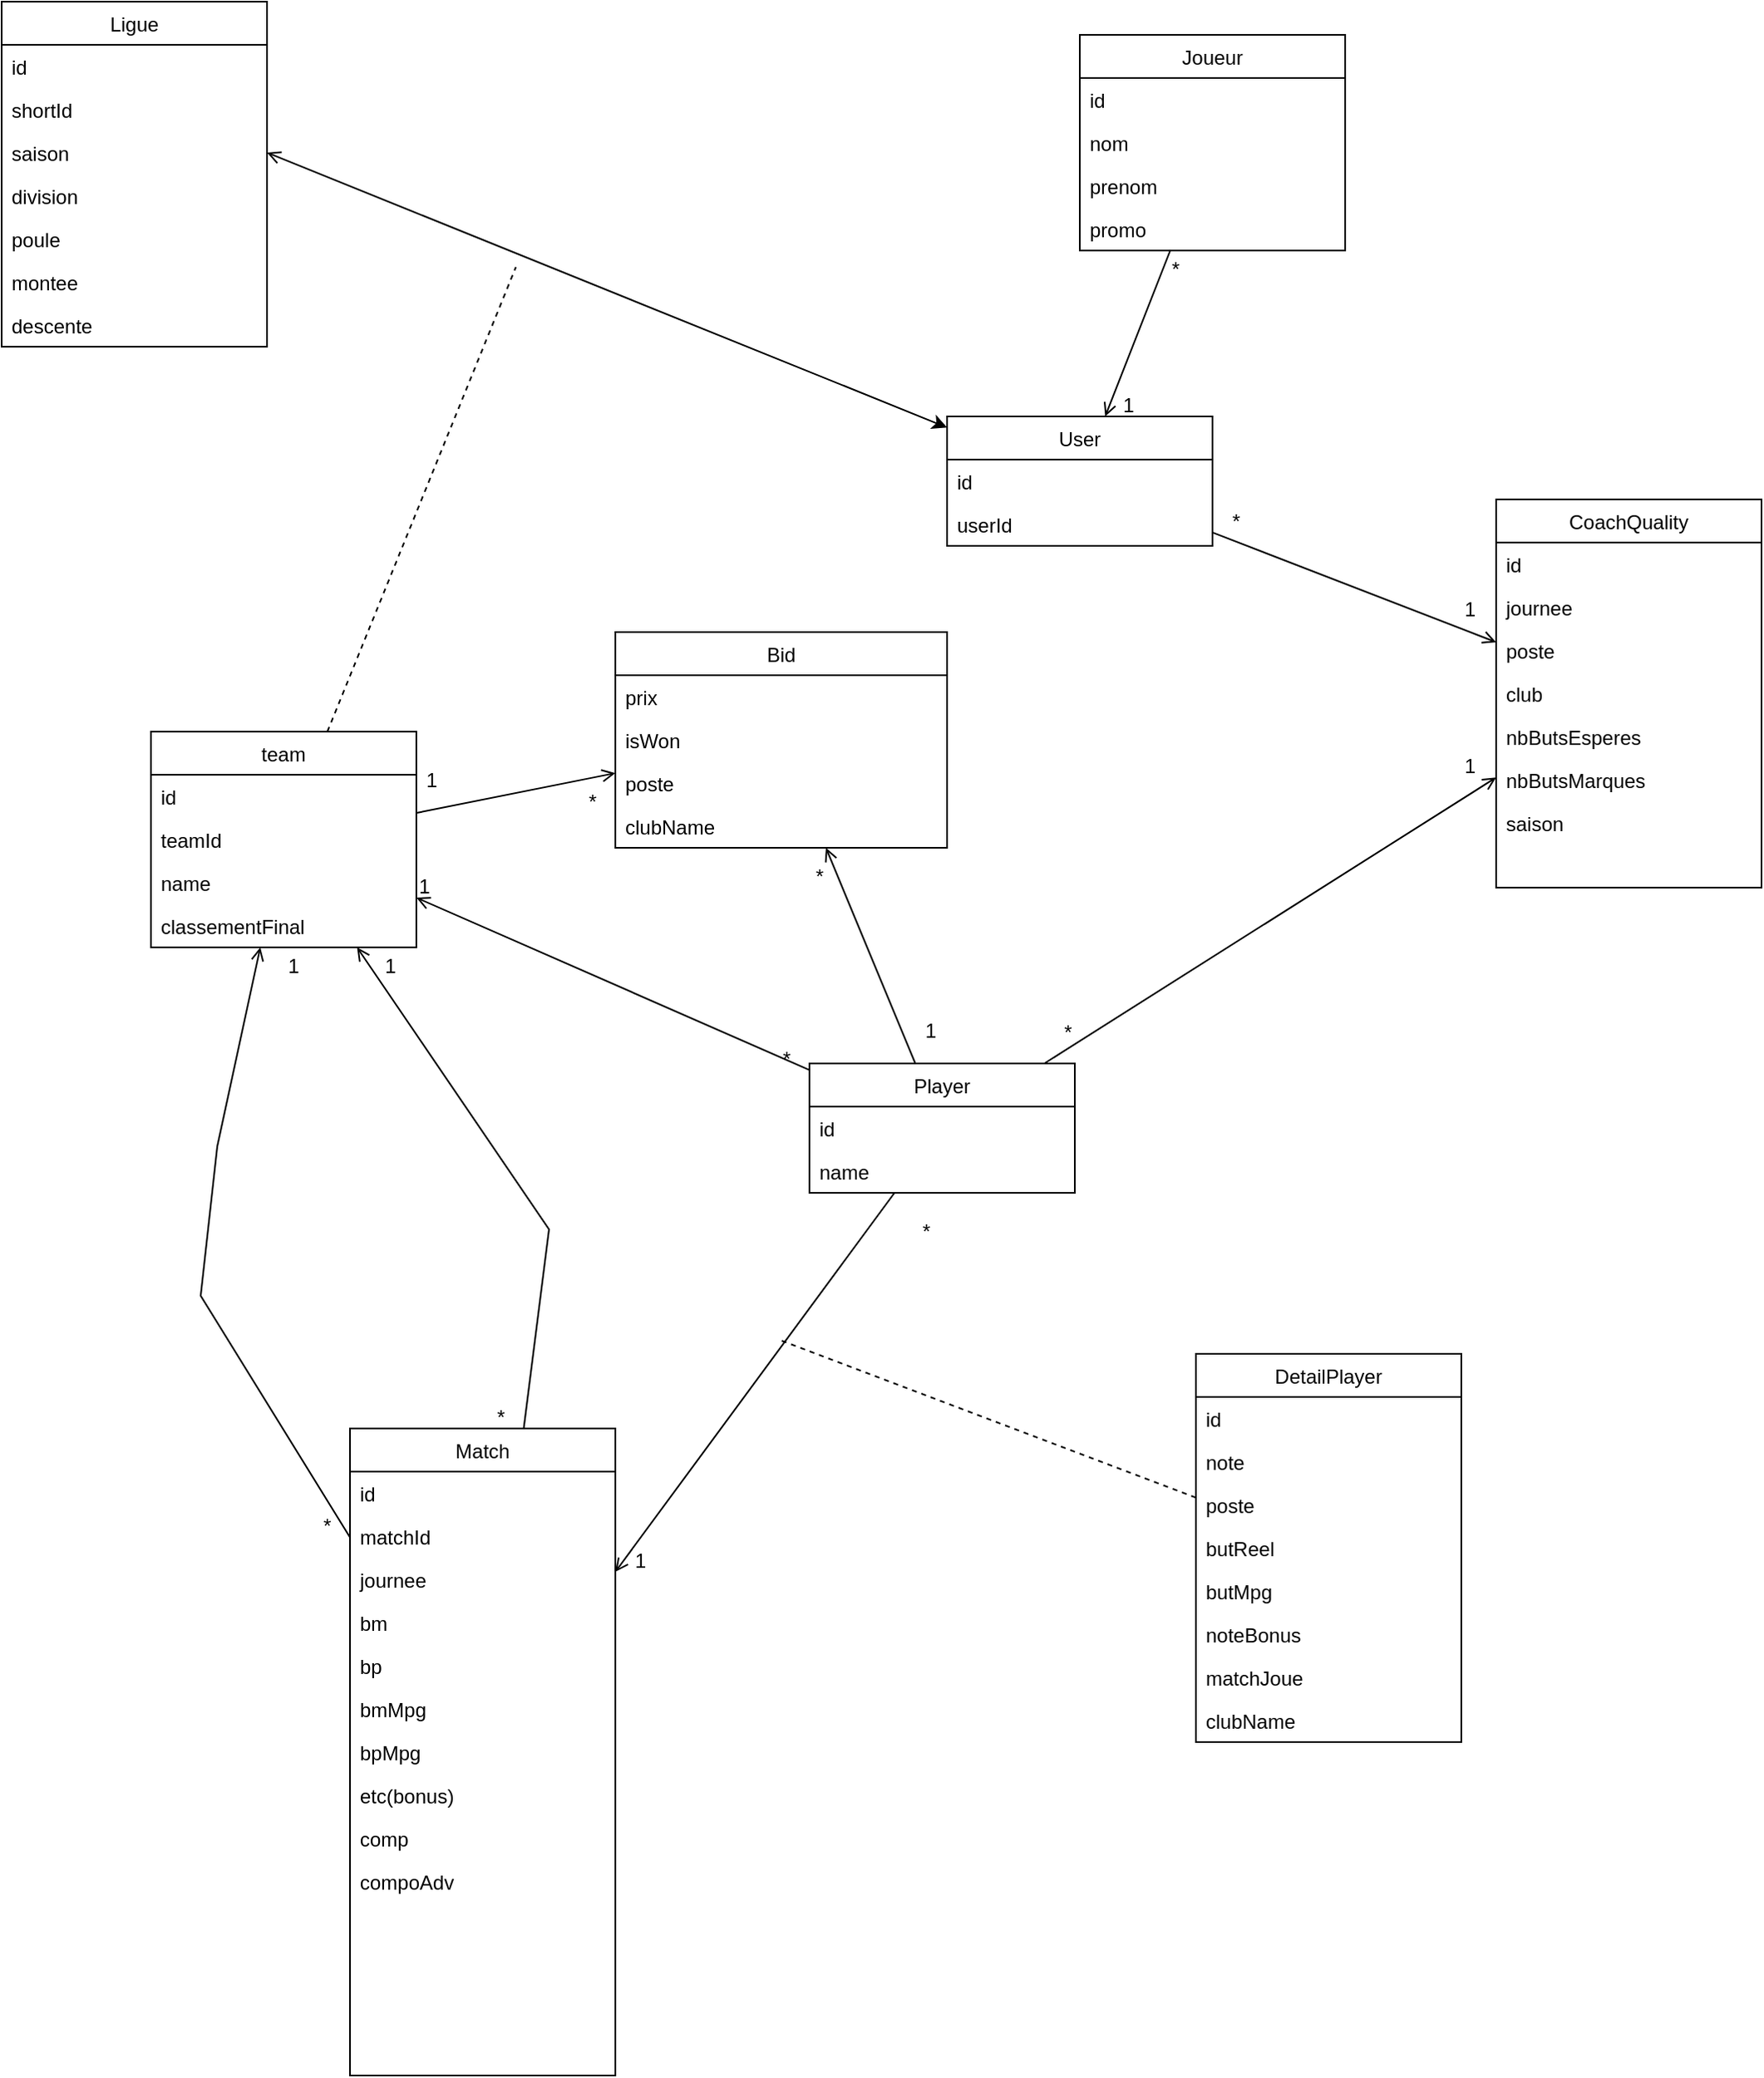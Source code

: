<mxfile version="15.5.7" type="device"><diagram id="C5RBs43oDa-KdzZeNtuy" name="Page-1"><mxGraphModel dx="785" dy="932" grid="1" gridSize="10" guides="1" tooltips="1" connect="1" arrows="1" fold="1" page="1" pageScale="1" pageWidth="827" pageHeight="1169" math="0" shadow="0"><root><mxCell id="WIyWlLk6GJQsqaUBKTNV-0"/><mxCell id="WIyWlLk6GJQsqaUBKTNV-1" parent="WIyWlLk6GJQsqaUBKTNV-0"/><mxCell id="s0Jg1mAu4oEUgp-LSx2F-1" value="Ligue" style="swimlane;fontStyle=0;align=center;verticalAlign=top;childLayout=stackLayout;horizontal=1;startSize=26;horizontalStack=0;resizeParent=1;resizeLast=0;collapsible=1;marginBottom=0;rounded=0;shadow=0;strokeWidth=1;" vertex="1" parent="WIyWlLk6GJQsqaUBKTNV-1"><mxGeometry x="340" y="120" width="160" height="208" as="geometry"><mxRectangle x="230" y="140" width="160" height="26" as="alternateBounds"/></mxGeometry></mxCell><mxCell id="s0Jg1mAu4oEUgp-LSx2F-2" value="id" style="text;align=left;verticalAlign=top;spacingLeft=4;spacingRight=4;overflow=hidden;rotatable=0;points=[[0,0.5],[1,0.5]];portConstraint=eastwest;" vertex="1" parent="s0Jg1mAu4oEUgp-LSx2F-1"><mxGeometry y="26" width="160" height="26" as="geometry"/></mxCell><mxCell id="s0Jg1mAu4oEUgp-LSx2F-3" value="shortId" style="text;align=left;verticalAlign=top;spacingLeft=4;spacingRight=4;overflow=hidden;rotatable=0;points=[[0,0.5],[1,0.5]];portConstraint=eastwest;rounded=0;shadow=0;html=0;" vertex="1" parent="s0Jg1mAu4oEUgp-LSx2F-1"><mxGeometry y="52" width="160" height="26" as="geometry"/></mxCell><mxCell id="s0Jg1mAu4oEUgp-LSx2F-4" value="saison" style="text;align=left;verticalAlign=top;spacingLeft=4;spacingRight=4;overflow=hidden;rotatable=0;points=[[0,0.5],[1,0.5]];portConstraint=eastwest;rounded=0;shadow=0;html=0;" vertex="1" parent="s0Jg1mAu4oEUgp-LSx2F-1"><mxGeometry y="78" width="160" height="26" as="geometry"/></mxCell><mxCell id="s0Jg1mAu4oEUgp-LSx2F-5" value="division" style="text;align=left;verticalAlign=top;spacingLeft=4;spacingRight=4;overflow=hidden;rotatable=0;points=[[0,0.5],[1,0.5]];portConstraint=eastwest;rounded=0;shadow=0;html=0;" vertex="1" parent="s0Jg1mAu4oEUgp-LSx2F-1"><mxGeometry y="104" width="160" height="26" as="geometry"/></mxCell><mxCell id="s0Jg1mAu4oEUgp-LSx2F-6" value="poule" style="text;align=left;verticalAlign=top;spacingLeft=4;spacingRight=4;overflow=hidden;rotatable=0;points=[[0,0.5],[1,0.5]];portConstraint=eastwest;rounded=0;shadow=0;html=0;" vertex="1" parent="s0Jg1mAu4oEUgp-LSx2F-1"><mxGeometry y="130" width="160" height="26" as="geometry"/></mxCell><mxCell id="s0Jg1mAu4oEUgp-LSx2F-7" value="montee" style="text;align=left;verticalAlign=top;spacingLeft=4;spacingRight=4;overflow=hidden;rotatable=0;points=[[0,0.5],[1,0.5]];portConstraint=eastwest;rounded=0;shadow=0;html=0;" vertex="1" parent="s0Jg1mAu4oEUgp-LSx2F-1"><mxGeometry y="156" width="160" height="26" as="geometry"/></mxCell><mxCell id="s0Jg1mAu4oEUgp-LSx2F-44" value="descente" style="text;align=left;verticalAlign=top;spacingLeft=4;spacingRight=4;overflow=hidden;rotatable=0;points=[[0,0.5],[1,0.5]];portConstraint=eastwest;rounded=0;shadow=0;html=0;" vertex="1" parent="s0Jg1mAu4oEUgp-LSx2F-1"><mxGeometry y="182" width="160" height="26" as="geometry"/></mxCell><mxCell id="s0Jg1mAu4oEUgp-LSx2F-14" style="edgeStyle=none;rounded=0;orthogonalLoop=1;jettySize=auto;html=1;exitX=1;exitY=0.5;exitDx=0;exitDy=0;startArrow=open;startFill=0;" edge="1" parent="WIyWlLk6GJQsqaUBKTNV-1" source="s0Jg1mAu4oEUgp-LSx2F-4" target="s0Jg1mAu4oEUgp-LSx2F-26"><mxGeometry relative="1" as="geometry"><mxPoint x="860" y="458" as="targetPoint"/></mxGeometry></mxCell><mxCell id="s0Jg1mAu4oEUgp-LSx2F-15" value="" style="endArrow=none;dashed=1;html=1;rounded=0;" edge="1" parent="WIyWlLk6GJQsqaUBKTNV-1" source="s0Jg1mAu4oEUgp-LSx2F-19"><mxGeometry width="50" height="50" relative="1" as="geometry"><mxPoint x="650.415" y="560.0" as="sourcePoint"/><mxPoint x="650" y="280" as="targetPoint"/></mxGeometry></mxCell><object label="" id="s0Jg1mAu4oEUgp-LSx2F-16"><mxCell style="endArrow=open;shadow=0;strokeWidth=1;rounded=0;endFill=1;elbow=vertical;" edge="1" parent="WIyWlLk6GJQsqaUBKTNV-1" source="s0Jg1mAu4oEUgp-LSx2F-56" target="s0Jg1mAu4oEUgp-LSx2F-19"><mxGeometry relative="1" as="geometry"><mxPoint x="980" y="620" as="sourcePoint"/><mxPoint x="670" y="666.667" as="targetPoint"/><Array as="points"/></mxGeometry></mxCell></object><mxCell id="s0Jg1mAu4oEUgp-LSx2F-17" value="*" style="resizable=0;align=left;verticalAlign=bottom;labelBackgroundColor=none;fontSize=12;" connectable="0" vertex="1" parent="s0Jg1mAu4oEUgp-LSx2F-16"><mxGeometry x="-1" relative="1" as="geometry"><mxPoint x="-18" y="2" as="offset"/></mxGeometry></mxCell><mxCell id="s0Jg1mAu4oEUgp-LSx2F-18" value="1" style="resizable=0;align=right;verticalAlign=bottom;labelBackgroundColor=none;fontSize=12;" connectable="0" vertex="1" parent="s0Jg1mAu4oEUgp-LSx2F-16"><mxGeometry x="1" relative="1" as="geometry"><mxPoint x="10" y="2" as="offset"/></mxGeometry></mxCell><mxCell id="s0Jg1mAu4oEUgp-LSx2F-19" value="team" style="swimlane;fontStyle=0;align=center;verticalAlign=top;childLayout=stackLayout;horizontal=1;startSize=26;horizontalStack=0;resizeParent=1;resizeLast=0;collapsible=1;marginBottom=0;rounded=0;shadow=0;strokeWidth=1;" vertex="1" parent="WIyWlLk6GJQsqaUBKTNV-1"><mxGeometry x="430" y="560" width="160" height="130" as="geometry"><mxRectangle x="130" y="380" width="160" height="26" as="alternateBounds"/></mxGeometry></mxCell><mxCell id="s0Jg1mAu4oEUgp-LSx2F-20" value="id" style="text;align=left;verticalAlign=top;spacingLeft=4;spacingRight=4;overflow=hidden;rotatable=0;points=[[0,0.5],[1,0.5]];portConstraint=eastwest;" vertex="1" parent="s0Jg1mAu4oEUgp-LSx2F-19"><mxGeometry y="26" width="160" height="26" as="geometry"/></mxCell><mxCell id="s0Jg1mAu4oEUgp-LSx2F-21" value="teamId" style="text;align=left;verticalAlign=top;spacingLeft=4;spacingRight=4;overflow=hidden;rotatable=0;points=[[0,0.5],[1,0.5]];portConstraint=eastwest;" vertex="1" parent="s0Jg1mAu4oEUgp-LSx2F-19"><mxGeometry y="52" width="160" height="26" as="geometry"/></mxCell><mxCell id="s0Jg1mAu4oEUgp-LSx2F-22" value="name" style="text;align=left;verticalAlign=top;spacingLeft=4;spacingRight=4;overflow=hidden;rotatable=0;points=[[0,0.5],[1,0.5]];portConstraint=eastwest;" vertex="1" parent="s0Jg1mAu4oEUgp-LSx2F-19"><mxGeometry y="78" width="160" height="26" as="geometry"/></mxCell><mxCell id="s0Jg1mAu4oEUgp-LSx2F-46" value="classementFinal" style="text;align=left;verticalAlign=top;spacingLeft=4;spacingRight=4;overflow=hidden;rotatable=0;points=[[0,0.5],[1,0.5]];portConstraint=eastwest;" vertex="1" parent="s0Jg1mAu4oEUgp-LSx2F-19"><mxGeometry y="104" width="160" height="26" as="geometry"/></mxCell><mxCell id="s0Jg1mAu4oEUgp-LSx2F-26" value="User" style="swimlane;fontStyle=0;align=center;verticalAlign=top;childLayout=stackLayout;horizontal=1;startSize=26;horizontalStack=0;resizeParent=1;resizeLast=0;collapsible=1;marginBottom=0;rounded=0;shadow=0;strokeWidth=1;" vertex="1" parent="WIyWlLk6GJQsqaUBKTNV-1"><mxGeometry x="910" y="370" width="160" height="78" as="geometry"><mxRectangle x="130" y="380" width="160" height="26" as="alternateBounds"/></mxGeometry></mxCell><mxCell id="s0Jg1mAu4oEUgp-LSx2F-27" value="id" style="text;align=left;verticalAlign=top;spacingLeft=4;spacingRight=4;overflow=hidden;rotatable=0;points=[[0,0.5],[1,0.5]];portConstraint=eastwest;" vertex="1" parent="s0Jg1mAu4oEUgp-LSx2F-26"><mxGeometry y="26" width="160" height="26" as="geometry"/></mxCell><mxCell id="s0Jg1mAu4oEUgp-LSx2F-28" value="userId" style="text;align=left;verticalAlign=top;spacingLeft=4;spacingRight=4;overflow=hidden;rotatable=0;points=[[0,0.5],[1,0.5]];portConstraint=eastwest;" vertex="1" parent="s0Jg1mAu4oEUgp-LSx2F-26"><mxGeometry y="52" width="160" height="26" as="geometry"/></mxCell><mxCell id="s0Jg1mAu4oEUgp-LSx2F-33" value="Joueur" style="swimlane;fontStyle=0;align=center;verticalAlign=top;childLayout=stackLayout;horizontal=1;startSize=26;horizontalStack=0;resizeParent=1;resizeLast=0;collapsible=1;marginBottom=0;rounded=0;shadow=0;strokeWidth=1;" vertex="1" parent="WIyWlLk6GJQsqaUBKTNV-1"><mxGeometry x="990" y="140" width="160" height="130" as="geometry"><mxRectangle x="130" y="380" width="160" height="26" as="alternateBounds"/></mxGeometry></mxCell><mxCell id="s0Jg1mAu4oEUgp-LSx2F-34" value="id" style="text;align=left;verticalAlign=top;spacingLeft=4;spacingRight=4;overflow=hidden;rotatable=0;points=[[0,0.5],[1,0.5]];portConstraint=eastwest;" vertex="1" parent="s0Jg1mAu4oEUgp-LSx2F-33"><mxGeometry y="26" width="160" height="26" as="geometry"/></mxCell><mxCell id="s0Jg1mAu4oEUgp-LSx2F-36" value="nom" style="text;align=left;verticalAlign=top;spacingLeft=4;spacingRight=4;overflow=hidden;rotatable=0;points=[[0,0.5],[1,0.5]];portConstraint=eastwest;" vertex="1" parent="s0Jg1mAu4oEUgp-LSx2F-33"><mxGeometry y="52" width="160" height="26" as="geometry"/></mxCell><mxCell id="s0Jg1mAu4oEUgp-LSx2F-37" value="prenom" style="text;align=left;verticalAlign=top;spacingLeft=4;spacingRight=4;overflow=hidden;rotatable=0;points=[[0,0.5],[1,0.5]];portConstraint=eastwest;" vertex="1" parent="s0Jg1mAu4oEUgp-LSx2F-33"><mxGeometry y="78" width="160" height="26" as="geometry"/></mxCell><mxCell id="s0Jg1mAu4oEUgp-LSx2F-38" value="promo" style="text;align=left;verticalAlign=top;spacingLeft=4;spacingRight=4;overflow=hidden;rotatable=0;points=[[0,0.5],[1,0.5]];portConstraint=eastwest;" vertex="1" parent="s0Jg1mAu4oEUgp-LSx2F-33"><mxGeometry y="104" width="160" height="26" as="geometry"/></mxCell><object label="" id="s0Jg1mAu4oEUgp-LSx2F-41"><mxCell style="endArrow=open;shadow=0;strokeWidth=1;rounded=0;endFill=1;elbow=vertical;" edge="1" parent="WIyWlLk6GJQsqaUBKTNV-1" source="s0Jg1mAu4oEUgp-LSx2F-33" target="s0Jg1mAu4oEUgp-LSx2F-26"><mxGeometry relative="1" as="geometry"><mxPoint x="1210" y="542.663" as="sourcePoint"/><mxPoint x="890" y="479.997" as="targetPoint"/><Array as="points"/></mxGeometry></mxCell></object><mxCell id="s0Jg1mAu4oEUgp-LSx2F-42" value="*" style="resizable=0;align=left;verticalAlign=bottom;labelBackgroundColor=none;fontSize=12;" connectable="0" vertex="1" parent="s0Jg1mAu4oEUgp-LSx2F-41"><mxGeometry x="-1" relative="1" as="geometry"><mxPoint x="-1" y="20" as="offset"/></mxGeometry></mxCell><mxCell id="s0Jg1mAu4oEUgp-LSx2F-43" value="1" style="resizable=0;align=right;verticalAlign=bottom;labelBackgroundColor=none;fontSize=12;" connectable="0" vertex="1" parent="s0Jg1mAu4oEUgp-LSx2F-41"><mxGeometry x="1" relative="1" as="geometry"><mxPoint x="19" y="2" as="offset"/></mxGeometry></mxCell><mxCell id="s0Jg1mAu4oEUgp-LSx2F-47" value="CoachQuality" style="swimlane;fontStyle=0;align=center;verticalAlign=top;childLayout=stackLayout;horizontal=1;startSize=26;horizontalStack=0;resizeParent=1;resizeLast=0;collapsible=1;marginBottom=0;rounded=0;shadow=0;strokeWidth=1;" vertex="1" parent="WIyWlLk6GJQsqaUBKTNV-1"><mxGeometry x="1241" y="420" width="160" height="234" as="geometry"><mxRectangle x="130" y="380" width="160" height="26" as="alternateBounds"/></mxGeometry></mxCell><mxCell id="s0Jg1mAu4oEUgp-LSx2F-64" value="id" style="text;align=left;verticalAlign=top;spacingLeft=4;spacingRight=4;overflow=hidden;rotatable=0;points=[[0,0.5],[1,0.5]];portConstraint=eastwest;" vertex="1" parent="s0Jg1mAu4oEUgp-LSx2F-47"><mxGeometry y="26" width="160" height="26" as="geometry"/></mxCell><mxCell id="s0Jg1mAu4oEUgp-LSx2F-48" value="journee" style="text;align=left;verticalAlign=top;spacingLeft=4;spacingRight=4;overflow=hidden;rotatable=0;points=[[0,0.5],[1,0.5]];portConstraint=eastwest;" vertex="1" parent="s0Jg1mAu4oEUgp-LSx2F-47"><mxGeometry y="52" width="160" height="26" as="geometry"/></mxCell><mxCell id="s0Jg1mAu4oEUgp-LSx2F-55" value="poste" style="text;align=left;verticalAlign=top;spacingLeft=4;spacingRight=4;overflow=hidden;rotatable=0;points=[[0,0.5],[1,0.5]];portConstraint=eastwest;" vertex="1" parent="s0Jg1mAu4oEUgp-LSx2F-47"><mxGeometry y="78" width="160" height="26" as="geometry"/></mxCell><mxCell id="s0Jg1mAu4oEUgp-LSx2F-54" value="club" style="text;align=left;verticalAlign=top;spacingLeft=4;spacingRight=4;overflow=hidden;rotatable=0;points=[[0,0.5],[1,0.5]];portConstraint=eastwest;" vertex="1" parent="s0Jg1mAu4oEUgp-LSx2F-47"><mxGeometry y="104" width="160" height="26" as="geometry"/></mxCell><mxCell id="s0Jg1mAu4oEUgp-LSx2F-53" value="nbButsEsperes" style="text;align=left;verticalAlign=top;spacingLeft=4;spacingRight=4;overflow=hidden;rotatable=0;points=[[0,0.5],[1,0.5]];portConstraint=eastwest;" vertex="1" parent="s0Jg1mAu4oEUgp-LSx2F-47"><mxGeometry y="130" width="160" height="26" as="geometry"/></mxCell><mxCell id="s0Jg1mAu4oEUgp-LSx2F-52" value="nbButsMarques" style="text;align=left;verticalAlign=top;spacingLeft=4;spacingRight=4;overflow=hidden;rotatable=0;points=[[0,0.5],[1,0.5]];portConstraint=eastwest;" vertex="1" parent="s0Jg1mAu4oEUgp-LSx2F-47"><mxGeometry y="156" width="160" height="26" as="geometry"/></mxCell><mxCell id="s0Jg1mAu4oEUgp-LSx2F-51" value="saison" style="text;align=left;verticalAlign=top;spacingLeft=4;spacingRight=4;overflow=hidden;rotatable=0;points=[[0,0.5],[1,0.5]];portConstraint=eastwest;" vertex="1" parent="s0Jg1mAu4oEUgp-LSx2F-47"><mxGeometry y="182" width="160" height="26" as="geometry"/></mxCell><mxCell id="s0Jg1mAu4oEUgp-LSx2F-56" value="Player" style="swimlane;fontStyle=0;align=center;verticalAlign=top;childLayout=stackLayout;horizontal=1;startSize=26;horizontalStack=0;resizeParent=1;resizeLast=0;collapsible=1;marginBottom=0;rounded=0;shadow=0;strokeWidth=1;" vertex="1" parent="WIyWlLk6GJQsqaUBKTNV-1"><mxGeometry x="827" y="760" width="160" height="78" as="geometry"><mxRectangle x="130" y="380" width="160" height="26" as="alternateBounds"/></mxGeometry></mxCell><mxCell id="s0Jg1mAu4oEUgp-LSx2F-57" value="id" style="text;align=left;verticalAlign=top;spacingLeft=4;spacingRight=4;overflow=hidden;rotatable=0;points=[[0,0.5],[1,0.5]];portConstraint=eastwest;" vertex="1" parent="s0Jg1mAu4oEUgp-LSx2F-56"><mxGeometry y="26" width="160" height="26" as="geometry"/></mxCell><mxCell id="s0Jg1mAu4oEUgp-LSx2F-58" value="name" style="text;align=left;verticalAlign=top;spacingLeft=4;spacingRight=4;overflow=hidden;rotatable=0;points=[[0,0.5],[1,0.5]];portConstraint=eastwest;" vertex="1" parent="s0Jg1mAu4oEUgp-LSx2F-56"><mxGeometry y="52" width="160" height="26" as="geometry"/></mxCell><object label="" id="s0Jg1mAu4oEUgp-LSx2F-65"><mxCell style="endArrow=open;shadow=0;strokeWidth=1;rounded=0;endFill=1;elbow=vertical;" edge="1" parent="WIyWlLk6GJQsqaUBKTNV-1" source="s0Jg1mAu4oEUgp-LSx2F-56" target="s0Jg1mAu4oEUgp-LSx2F-47"><mxGeometry relative="1" as="geometry"><mxPoint x="1360" y="737.459" as="sourcePoint"/><mxPoint x="1170" y="700.001" as="targetPoint"/><Array as="points"/></mxGeometry></mxCell></object><mxCell id="s0Jg1mAu4oEUgp-LSx2F-66" value="*" style="resizable=0;align=left;verticalAlign=bottom;labelBackgroundColor=none;fontSize=12;" connectable="0" vertex="1" parent="s0Jg1mAu4oEUgp-LSx2F-65"><mxGeometry x="-1" relative="1" as="geometry"><mxPoint x="10" y="-10" as="offset"/></mxGeometry></mxCell><mxCell id="s0Jg1mAu4oEUgp-LSx2F-67" value="1" style="resizable=0;align=right;verticalAlign=bottom;labelBackgroundColor=none;fontSize=12;" connectable="0" vertex="1" parent="s0Jg1mAu4oEUgp-LSx2F-65"><mxGeometry x="1" relative="1" as="geometry"><mxPoint x="-11" y="2" as="offset"/></mxGeometry></mxCell><object label="" id="s0Jg1mAu4oEUgp-LSx2F-68"><mxCell style="endArrow=open;shadow=0;strokeWidth=1;rounded=0;endFill=1;elbow=vertical;" edge="1" parent="WIyWlLk6GJQsqaUBKTNV-1" source="s0Jg1mAu4oEUgp-LSx2F-26" target="s0Jg1mAu4oEUgp-LSx2F-47"><mxGeometry relative="1" as="geometry"><mxPoint x="1160" y="647.586" as="sourcePoint"/><mxPoint x="1251" y="583.414" as="targetPoint"/><Array as="points"/></mxGeometry></mxCell></object><mxCell id="s0Jg1mAu4oEUgp-LSx2F-69" value="*" style="resizable=0;align=left;verticalAlign=bottom;labelBackgroundColor=none;fontSize=12;" connectable="0" vertex="1" parent="s0Jg1mAu4oEUgp-LSx2F-68"><mxGeometry x="-1" relative="1" as="geometry"><mxPoint x="10" y="2" as="offset"/></mxGeometry></mxCell><mxCell id="s0Jg1mAu4oEUgp-LSx2F-70" value="1" style="resizable=0;align=right;verticalAlign=bottom;labelBackgroundColor=none;fontSize=12;" connectable="0" vertex="1" parent="s0Jg1mAu4oEUgp-LSx2F-68"><mxGeometry x="1" relative="1" as="geometry"><mxPoint x="-11" y="-11" as="offset"/></mxGeometry></mxCell><mxCell id="s0Jg1mAu4oEUgp-LSx2F-71" value="DetailPlayer" style="swimlane;fontStyle=0;align=center;verticalAlign=top;childLayout=stackLayout;horizontal=1;startSize=26;horizontalStack=0;resizeParent=1;resizeLast=0;collapsible=1;marginBottom=0;rounded=0;shadow=0;strokeWidth=1;" vertex="1" parent="WIyWlLk6GJQsqaUBKTNV-1"><mxGeometry x="1060" y="935" width="160" height="234" as="geometry"><mxRectangle x="130" y="380" width="160" height="26" as="alternateBounds"/></mxGeometry></mxCell><mxCell id="s0Jg1mAu4oEUgp-LSx2F-72" value="id" style="text;align=left;verticalAlign=top;spacingLeft=4;spacingRight=4;overflow=hidden;rotatable=0;points=[[0,0.5],[1,0.5]];portConstraint=eastwest;" vertex="1" parent="s0Jg1mAu4oEUgp-LSx2F-71"><mxGeometry y="26" width="160" height="26" as="geometry"/></mxCell><mxCell id="s0Jg1mAu4oEUgp-LSx2F-73" value="note" style="text;align=left;verticalAlign=top;spacingLeft=4;spacingRight=4;overflow=hidden;rotatable=0;points=[[0,0.5],[1,0.5]];portConstraint=eastwest;" vertex="1" parent="s0Jg1mAu4oEUgp-LSx2F-71"><mxGeometry y="52" width="160" height="26" as="geometry"/></mxCell><mxCell id="s0Jg1mAu4oEUgp-LSx2F-74" value="poste" style="text;align=left;verticalAlign=top;spacingLeft=4;spacingRight=4;overflow=hidden;rotatable=0;points=[[0,0.5],[1,0.5]];portConstraint=eastwest;" vertex="1" parent="s0Jg1mAu4oEUgp-LSx2F-71"><mxGeometry y="78" width="160" height="26" as="geometry"/></mxCell><mxCell id="s0Jg1mAu4oEUgp-LSx2F-75" value="butReel" style="text;align=left;verticalAlign=top;spacingLeft=4;spacingRight=4;overflow=hidden;rotatable=0;points=[[0,0.5],[1,0.5]];portConstraint=eastwest;" vertex="1" parent="s0Jg1mAu4oEUgp-LSx2F-71"><mxGeometry y="104" width="160" height="26" as="geometry"/></mxCell><mxCell id="s0Jg1mAu4oEUgp-LSx2F-116" value="butMpg" style="text;align=left;verticalAlign=top;spacingLeft=4;spacingRight=4;overflow=hidden;rotatable=0;points=[[0,0.5],[1,0.5]];portConstraint=eastwest;" vertex="1" parent="s0Jg1mAu4oEUgp-LSx2F-71"><mxGeometry y="130" width="160" height="26" as="geometry"/></mxCell><mxCell id="s0Jg1mAu4oEUgp-LSx2F-115" value="noteBonus" style="text;align=left;verticalAlign=top;spacingLeft=4;spacingRight=4;overflow=hidden;rotatable=0;points=[[0,0.5],[1,0.5]];portConstraint=eastwest;" vertex="1" parent="s0Jg1mAu4oEUgp-LSx2F-71"><mxGeometry y="156" width="160" height="26" as="geometry"/></mxCell><mxCell id="s0Jg1mAu4oEUgp-LSx2F-114" value="matchJoue" style="text;align=left;verticalAlign=top;spacingLeft=4;spacingRight=4;overflow=hidden;rotatable=0;points=[[0,0.5],[1,0.5]];portConstraint=eastwest;" vertex="1" parent="s0Jg1mAu4oEUgp-LSx2F-71"><mxGeometry y="182" width="160" height="26" as="geometry"/></mxCell><mxCell id="s0Jg1mAu4oEUgp-LSx2F-113" value="clubName" style="text;align=left;verticalAlign=top;spacingLeft=4;spacingRight=4;overflow=hidden;rotatable=0;points=[[0,0.5],[1,0.5]];portConstraint=eastwest;" vertex="1" parent="s0Jg1mAu4oEUgp-LSx2F-71"><mxGeometry y="208" width="160" height="26" as="geometry"/></mxCell><mxCell id="s0Jg1mAu4oEUgp-LSx2F-81" value="Match" style="swimlane;fontStyle=0;align=center;verticalAlign=top;childLayout=stackLayout;horizontal=1;startSize=26;horizontalStack=0;resizeParent=1;resizeLast=0;collapsible=1;marginBottom=0;rounded=0;shadow=0;strokeWidth=1;" vertex="1" parent="WIyWlLk6GJQsqaUBKTNV-1"><mxGeometry x="550" y="980" width="160" height="390" as="geometry"><mxRectangle x="130" y="380" width="160" height="26" as="alternateBounds"/></mxGeometry></mxCell><mxCell id="s0Jg1mAu4oEUgp-LSx2F-82" value="id" style="text;align=left;verticalAlign=top;spacingLeft=4;spacingRight=4;overflow=hidden;rotatable=0;points=[[0,0.5],[1,0.5]];portConstraint=eastwest;" vertex="1" parent="s0Jg1mAu4oEUgp-LSx2F-81"><mxGeometry y="26" width="160" height="26" as="geometry"/></mxCell><mxCell id="s0Jg1mAu4oEUgp-LSx2F-83" value="matchId" style="text;align=left;verticalAlign=top;spacingLeft=4;spacingRight=4;overflow=hidden;rotatable=0;points=[[0,0.5],[1,0.5]];portConstraint=eastwest;" vertex="1" parent="s0Jg1mAu4oEUgp-LSx2F-81"><mxGeometry y="52" width="160" height="26" as="geometry"/></mxCell><mxCell id="s0Jg1mAu4oEUgp-LSx2F-84" value="journee" style="text;align=left;verticalAlign=top;spacingLeft=4;spacingRight=4;overflow=hidden;rotatable=0;points=[[0,0.5],[1,0.5]];portConstraint=eastwest;" vertex="1" parent="s0Jg1mAu4oEUgp-LSx2F-81"><mxGeometry y="78" width="160" height="26" as="geometry"/></mxCell><mxCell id="s0Jg1mAu4oEUgp-LSx2F-86" value="bm" style="text;align=left;verticalAlign=top;spacingLeft=4;spacingRight=4;overflow=hidden;rotatable=0;points=[[0,0.5],[1,0.5]];portConstraint=eastwest;" vertex="1" parent="s0Jg1mAu4oEUgp-LSx2F-81"><mxGeometry y="104" width="160" height="26" as="geometry"/></mxCell><mxCell id="s0Jg1mAu4oEUgp-LSx2F-87" value="bp" style="text;align=left;verticalAlign=top;spacingLeft=4;spacingRight=4;overflow=hidden;rotatable=0;points=[[0,0.5],[1,0.5]];portConstraint=eastwest;" vertex="1" parent="s0Jg1mAu4oEUgp-LSx2F-81"><mxGeometry y="130" width="160" height="26" as="geometry"/></mxCell><mxCell id="s0Jg1mAu4oEUgp-LSx2F-88" value="bmMpg" style="text;align=left;verticalAlign=top;spacingLeft=4;spacingRight=4;overflow=hidden;rotatable=0;points=[[0,0.5],[1,0.5]];portConstraint=eastwest;" vertex="1" parent="s0Jg1mAu4oEUgp-LSx2F-81"><mxGeometry y="156" width="160" height="26" as="geometry"/></mxCell><mxCell id="s0Jg1mAu4oEUgp-LSx2F-89" value="bpMpg" style="text;align=left;verticalAlign=top;spacingLeft=4;spacingRight=4;overflow=hidden;rotatable=0;points=[[0,0.5],[1,0.5]];portConstraint=eastwest;" vertex="1" parent="s0Jg1mAu4oEUgp-LSx2F-81"><mxGeometry y="182" width="160" height="26" as="geometry"/></mxCell><mxCell id="s0Jg1mAu4oEUgp-LSx2F-106" value="etc(bonus)" style="text;align=left;verticalAlign=top;spacingLeft=4;spacingRight=4;overflow=hidden;rotatable=0;points=[[0,0.5],[1,0.5]];portConstraint=eastwest;" vertex="1" parent="s0Jg1mAu4oEUgp-LSx2F-81"><mxGeometry y="208" width="160" height="26" as="geometry"/></mxCell><mxCell id="s0Jg1mAu4oEUgp-LSx2F-105" value="comp" style="text;align=left;verticalAlign=top;spacingLeft=4;spacingRight=4;overflow=hidden;rotatable=0;points=[[0,0.5],[1,0.5]];portConstraint=eastwest;" vertex="1" parent="s0Jg1mAu4oEUgp-LSx2F-81"><mxGeometry y="234" width="160" height="26" as="geometry"/></mxCell><mxCell id="s0Jg1mAu4oEUgp-LSx2F-104" value="compoAdv" style="text;align=left;verticalAlign=top;spacingLeft=4;spacingRight=4;overflow=hidden;rotatable=0;points=[[0,0.5],[1,0.5]];portConstraint=eastwest;" vertex="1" parent="s0Jg1mAu4oEUgp-LSx2F-81"><mxGeometry y="260" width="160" height="26" as="geometry"/></mxCell><mxCell id="s0Jg1mAu4oEUgp-LSx2F-103" style="text;align=left;verticalAlign=top;spacingLeft=4;spacingRight=4;overflow=hidden;rotatable=0;points=[[0,0.5],[1,0.5]];portConstraint=eastwest;" vertex="1" parent="s0Jg1mAu4oEUgp-LSx2F-81"><mxGeometry y="286" width="160" height="26" as="geometry"/></mxCell><mxCell id="s0Jg1mAu4oEUgp-LSx2F-102" style="text;align=left;verticalAlign=top;spacingLeft=4;spacingRight=4;overflow=hidden;rotatable=0;points=[[0,0.5],[1,0.5]];portConstraint=eastwest;" vertex="1" parent="s0Jg1mAu4oEUgp-LSx2F-81"><mxGeometry y="312" width="160" height="26" as="geometry"/></mxCell><mxCell id="s0Jg1mAu4oEUgp-LSx2F-101" style="text;align=left;verticalAlign=top;spacingLeft=4;spacingRight=4;overflow=hidden;rotatable=0;points=[[0,0.5],[1,0.5]];portConstraint=eastwest;" vertex="1" parent="s0Jg1mAu4oEUgp-LSx2F-81"><mxGeometry y="338" width="160" height="26" as="geometry"/></mxCell><object label="" id="s0Jg1mAu4oEUgp-LSx2F-91"><mxCell style="endArrow=open;shadow=0;strokeWidth=1;rounded=0;endFill=1;elbow=vertical;" edge="1" parent="WIyWlLk6GJQsqaUBKTNV-1" source="s0Jg1mAu4oEUgp-LSx2F-81" target="s0Jg1mAu4oEUgp-LSx2F-19"><mxGeometry relative="1" as="geometry"><mxPoint x="650" y="732.58" as="sourcePoint"/><mxPoint x="500" y="720.0" as="targetPoint"/><Array as="points"><mxPoint x="460" y="900"/><mxPoint x="470" y="810"/></Array></mxGeometry></mxCell></object><mxCell id="s0Jg1mAu4oEUgp-LSx2F-92" value="*" style="resizable=0;align=left;verticalAlign=bottom;labelBackgroundColor=none;fontSize=12;" connectable="0" vertex="1" parent="s0Jg1mAu4oEUgp-LSx2F-91"><mxGeometry x="-1" relative="1" as="geometry"><mxPoint x="-18" y="2" as="offset"/></mxGeometry></mxCell><mxCell id="s0Jg1mAu4oEUgp-LSx2F-93" value="1" style="resizable=0;align=right;verticalAlign=bottom;labelBackgroundColor=none;fontSize=12;" connectable="0" vertex="1" parent="s0Jg1mAu4oEUgp-LSx2F-91"><mxGeometry x="1" relative="1" as="geometry"><mxPoint x="25" y="20" as="offset"/></mxGeometry></mxCell><mxCell id="s0Jg1mAu4oEUgp-LSx2F-97" value="" style="endArrow=none;dashed=1;html=1;rounded=0;" edge="1" parent="WIyWlLk6GJQsqaUBKTNV-1" source="s0Jg1mAu4oEUgp-LSx2F-71"><mxGeometry width="50" height="50" relative="1" as="geometry"><mxPoint x="743.265" y="570" as="sourcePoint"/><mxPoint x="810" y="927" as="targetPoint"/></mxGeometry></mxCell><object label="" id="s0Jg1mAu4oEUgp-LSx2F-98"><mxCell style="endArrow=open;shadow=0;strokeWidth=1;rounded=0;endFill=1;elbow=vertical;" edge="1" parent="WIyWlLk6GJQsqaUBKTNV-1" source="s0Jg1mAu4oEUgp-LSx2F-81" target="s0Jg1mAu4oEUgp-LSx2F-19"><mxGeometry relative="1" as="geometry"><mxPoint x="762.895" y="860" as="sourcePoint"/><mxPoint x="739.503" y="700" as="targetPoint"/><Array as="points"><mxPoint x="670" y="860"/></Array></mxGeometry></mxCell></object><mxCell id="s0Jg1mAu4oEUgp-LSx2F-99" value="*" style="resizable=0;align=left;verticalAlign=bottom;labelBackgroundColor=none;fontSize=12;" connectable="0" vertex="1" parent="s0Jg1mAu4oEUgp-LSx2F-98"><mxGeometry x="-1" relative="1" as="geometry"><mxPoint x="-18" y="2" as="offset"/></mxGeometry></mxCell><mxCell id="s0Jg1mAu4oEUgp-LSx2F-100" value="1" style="resizable=0;align=right;verticalAlign=bottom;labelBackgroundColor=none;fontSize=12;" connectable="0" vertex="1" parent="s0Jg1mAu4oEUgp-LSx2F-98"><mxGeometry x="1" relative="1" as="geometry"><mxPoint x="25" y="20" as="offset"/></mxGeometry></mxCell><object label="" id="s0Jg1mAu4oEUgp-LSx2F-107"><mxCell style="endArrow=open;shadow=0;strokeWidth=1;rounded=0;endFill=1;elbow=vertical;" edge="1" parent="WIyWlLk6GJQsqaUBKTNV-1" source="s0Jg1mAu4oEUgp-LSx2F-56" target="s0Jg1mAu4oEUgp-LSx2F-81"><mxGeometry relative="1" as="geometry"><mxPoint x="1020.0" y="842" as="sourcePoint"/><mxPoint x="860.0" y="840" as="targetPoint"/><Array as="points"/></mxGeometry></mxCell></object><mxCell id="s0Jg1mAu4oEUgp-LSx2F-108" value="*" style="resizable=0;align=left;verticalAlign=bottom;labelBackgroundColor=none;fontSize=12;" connectable="0" vertex="1" parent="s0Jg1mAu4oEUgp-LSx2F-107"><mxGeometry x="-1" relative="1" as="geometry"><mxPoint x="15" y="32" as="offset"/></mxGeometry></mxCell><mxCell id="s0Jg1mAu4oEUgp-LSx2F-109" value="1" style="resizable=0;align=right;verticalAlign=bottom;labelBackgroundColor=none;fontSize=12;" connectable="0" vertex="1" parent="s0Jg1mAu4oEUgp-LSx2F-107"><mxGeometry x="1" relative="1" as="geometry"><mxPoint x="20" y="2" as="offset"/></mxGeometry></mxCell><mxCell id="s0Jg1mAu4oEUgp-LSx2F-120" value="Bid" style="swimlane;fontStyle=0;align=center;verticalAlign=top;childLayout=stackLayout;horizontal=1;startSize=26;horizontalStack=0;resizeParent=1;resizeParentMax=0;resizeLast=0;collapsible=1;marginBottom=0;" vertex="1" parent="WIyWlLk6GJQsqaUBKTNV-1"><mxGeometry x="710" y="500" width="200" height="130" as="geometry"/></mxCell><mxCell id="s0Jg1mAu4oEUgp-LSx2F-121" value="prix" style="text;strokeColor=none;fillColor=none;align=left;verticalAlign=top;spacingLeft=4;spacingRight=4;overflow=hidden;rotatable=0;points=[[0,0.5],[1,0.5]];portConstraint=eastwest;" vertex="1" parent="s0Jg1mAu4oEUgp-LSx2F-120"><mxGeometry y="26" width="200" height="26" as="geometry"/></mxCell><mxCell id="s0Jg1mAu4oEUgp-LSx2F-122" value="isWon" style="text;strokeColor=none;fillColor=none;align=left;verticalAlign=top;spacingLeft=4;spacingRight=4;overflow=hidden;rotatable=0;points=[[0,0.5],[1,0.5]];portConstraint=eastwest;" vertex="1" parent="s0Jg1mAu4oEUgp-LSx2F-120"><mxGeometry y="52" width="200" height="26" as="geometry"/></mxCell><mxCell id="s0Jg1mAu4oEUgp-LSx2F-132" value="poste" style="text;strokeColor=none;fillColor=none;align=left;verticalAlign=top;spacingLeft=4;spacingRight=4;overflow=hidden;rotatable=0;points=[[0,0.5],[1,0.5]];portConstraint=eastwest;" vertex="1" parent="s0Jg1mAu4oEUgp-LSx2F-120"><mxGeometry y="78" width="200" height="26" as="geometry"/></mxCell><mxCell id="s0Jg1mAu4oEUgp-LSx2F-135" value="clubName" style="text;align=left;verticalAlign=top;spacingLeft=4;spacingRight=4;overflow=hidden;rotatable=0;points=[[0,0.5],[1,0.5]];portConstraint=eastwest;" vertex="1" parent="s0Jg1mAu4oEUgp-LSx2F-120"><mxGeometry y="104" width="200" height="26" as="geometry"/></mxCell><object label="" id="s0Jg1mAu4oEUgp-LSx2F-124"><mxCell style="endArrow=open;shadow=0;strokeWidth=1;rounded=0;endFill=1;elbow=vertical;" edge="1" parent="WIyWlLk6GJQsqaUBKTNV-1" target="s0Jg1mAu4oEUgp-LSx2F-120" source="s0Jg1mAu4oEUgp-LSx2F-19"><mxGeometry relative="1" as="geometry"><mxPoint x="880.734" y="700" as="sourcePoint"/><mxPoint x="994" y="769" as="targetPoint"/><Array as="points"/></mxGeometry></mxCell></object><mxCell id="s0Jg1mAu4oEUgp-LSx2F-125" value="1" style="resizable=0;align=left;verticalAlign=bottom;labelBackgroundColor=none;fontSize=12;" connectable="0" vertex="1" parent="s0Jg1mAu4oEUgp-LSx2F-124"><mxGeometry x="-1" relative="1" as="geometry"><mxPoint x="4" y="-11" as="offset"/></mxGeometry></mxCell><mxCell id="s0Jg1mAu4oEUgp-LSx2F-126" value="*" style="resizable=0;align=right;verticalAlign=bottom;labelBackgroundColor=none;fontSize=12;" connectable="0" vertex="1" parent="s0Jg1mAu4oEUgp-LSx2F-124"><mxGeometry x="1" relative="1" as="geometry"><mxPoint x="-10" y="26" as="offset"/></mxGeometry></mxCell><mxCell id="s0Jg1mAu4oEUgp-LSx2F-127" style="edgeStyle=none;rounded=0;orthogonalLoop=1;jettySize=auto;html=1;exitX=0.75;exitY=0;exitDx=0;exitDy=0;startArrow=open;startFill=0;endArrow=none;endFill=0;" edge="1" parent="WIyWlLk6GJQsqaUBKTNV-1"><mxGeometry relative="1" as="geometry"><mxPoint x="970" y="700" as="sourcePoint"/><mxPoint x="970" y="700" as="targetPoint"/></mxGeometry></mxCell><object label="" id="s0Jg1mAu4oEUgp-LSx2F-129"><mxCell style="endArrow=open;shadow=0;strokeWidth=1;rounded=0;endFill=1;elbow=vertical;" edge="1" parent="WIyWlLk6GJQsqaUBKTNV-1" source="s0Jg1mAu4oEUgp-LSx2F-56" target="s0Jg1mAu4oEUgp-LSx2F-120"><mxGeometry relative="1" as="geometry"><mxPoint x="600" y="607.0" as="sourcePoint"/><mxPoint x="720.0" y="565" as="targetPoint"/><Array as="points"/></mxGeometry></mxCell></object><mxCell id="s0Jg1mAu4oEUgp-LSx2F-130" value="1" style="resizable=0;align=left;verticalAlign=bottom;labelBackgroundColor=none;fontSize=12;" connectable="0" vertex="1" parent="s0Jg1mAu4oEUgp-LSx2F-129"><mxGeometry x="-1" relative="1" as="geometry"><mxPoint x="4" y="-11" as="offset"/></mxGeometry></mxCell><mxCell id="s0Jg1mAu4oEUgp-LSx2F-131" value="*" style="resizable=0;align=right;verticalAlign=bottom;labelBackgroundColor=none;fontSize=12;" connectable="0" vertex="1" parent="s0Jg1mAu4oEUgp-LSx2F-129"><mxGeometry x="1" relative="1" as="geometry"><mxPoint y="26" as="offset"/></mxGeometry></mxCell></root></mxGraphModel></diagram></mxfile>